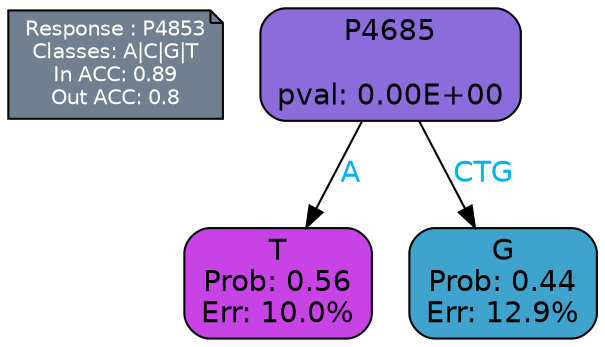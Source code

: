 digraph Tree {
node [shape=box, style="filled, rounded", color="black", fontname=helvetica] ;
graph [ranksep=equally, splines=polylines, bgcolor=transparent, dpi=600] ;
edge [fontname=helvetica] ;
LEGEND [label="Response : P4853
Classes: A|C|G|T
In ACC: 0.89
Out ACC: 0.8
",shape=note,align=left,style=filled,fillcolor="slategray",fontcolor="white",fontsize=10];1 [label="P4685

pval: 0.00E+00", fillcolor="#8c6cdb"] ;
2 [label="T
Prob: 0.56
Err: 10.0%", fillcolor="#c743e5"] ;
3 [label="G
Prob: 0.44
Err: 12.9%", fillcolor="#3fa3ce"] ;
1 -> 2 [label="A",fontcolor=deepskyblue2] ;
1 -> 3 [label="CTG",fontcolor=deepskyblue2] ;
{rank = same; 2;3;}{rank = same; LEGEND;1;}}